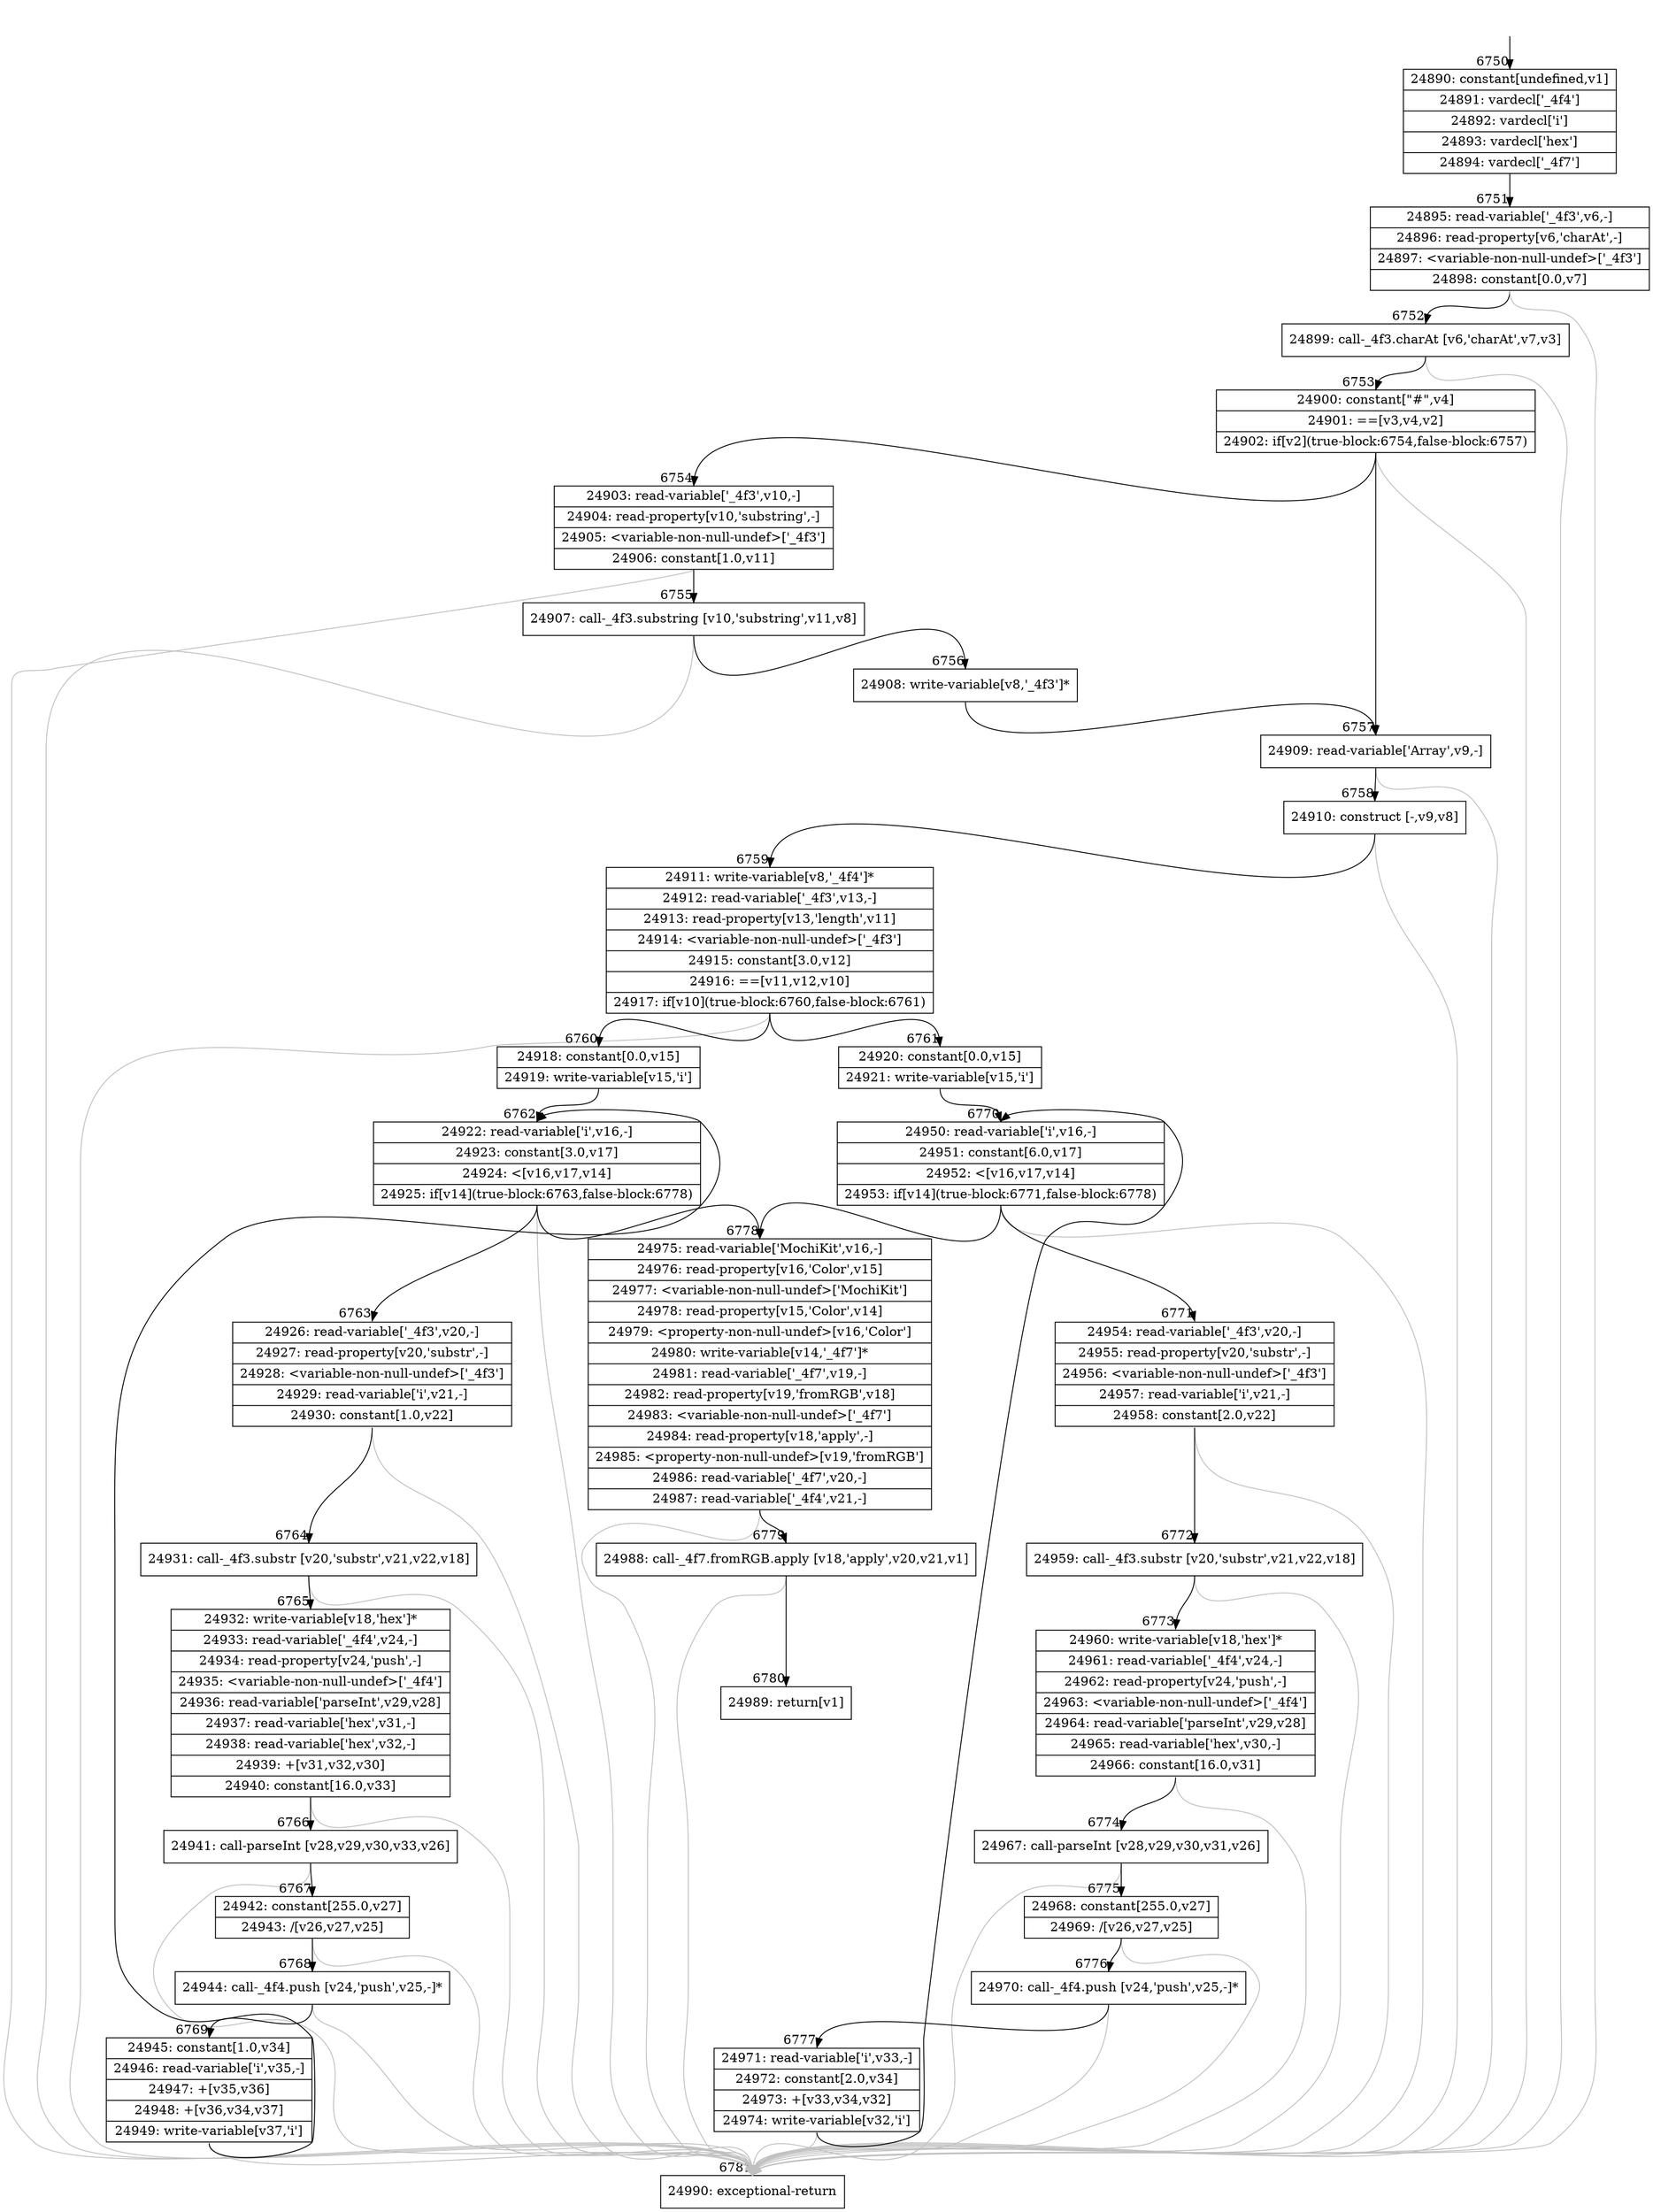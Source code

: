 digraph {
rankdir="TD"
BB_entry457[shape=none,label=""];
BB_entry457 -> BB6750 [tailport=s, headport=n, headlabel="    6750"]
BB6750 [shape=record label="{24890: constant[undefined,v1]|24891: vardecl['_4f4']|24892: vardecl['i']|24893: vardecl['hex']|24894: vardecl['_4f7']}" ] 
BB6750 -> BB6751 [tailport=s, headport=n, headlabel="      6751"]
BB6751 [shape=record label="{24895: read-variable['_4f3',v6,-]|24896: read-property[v6,'charAt',-]|24897: \<variable-non-null-undef\>['_4f3']|24898: constant[0.0,v7]}" ] 
BB6751 -> BB6752 [tailport=s, headport=n, headlabel="      6752"]
BB6751 -> BB6781 [tailport=s, headport=n, color=gray, headlabel="      6781"]
BB6752 [shape=record label="{24899: call-_4f3.charAt [v6,'charAt',v7,v3]}" ] 
BB6752 -> BB6753 [tailport=s, headport=n, headlabel="      6753"]
BB6752 -> BB6781 [tailport=s, headport=n, color=gray]
BB6753 [shape=record label="{24900: constant[\"#\",v4]|24901: ==[v3,v4,v2]|24902: if[v2](true-block:6754,false-block:6757)}" ] 
BB6753 -> BB6754 [tailport=s, headport=n, headlabel="      6754"]
BB6753 -> BB6757 [tailport=s, headport=n, headlabel="      6757"]
BB6753 -> BB6781 [tailport=s, headport=n, color=gray]
BB6754 [shape=record label="{24903: read-variable['_4f3',v10,-]|24904: read-property[v10,'substring',-]|24905: \<variable-non-null-undef\>['_4f3']|24906: constant[1.0,v11]}" ] 
BB6754 -> BB6755 [tailport=s, headport=n, headlabel="      6755"]
BB6754 -> BB6781 [tailport=s, headport=n, color=gray]
BB6755 [shape=record label="{24907: call-_4f3.substring [v10,'substring',v11,v8]}" ] 
BB6755 -> BB6756 [tailport=s, headport=n, headlabel="      6756"]
BB6755 -> BB6781 [tailport=s, headport=n, color=gray]
BB6756 [shape=record label="{24908: write-variable[v8,'_4f3']*}" ] 
BB6756 -> BB6757 [tailport=s, headport=n]
BB6757 [shape=record label="{24909: read-variable['Array',v9,-]}" ] 
BB6757 -> BB6758 [tailport=s, headport=n, headlabel="      6758"]
BB6757 -> BB6781 [tailport=s, headport=n, color=gray]
BB6758 [shape=record label="{24910: construct [-,v9,v8]}" ] 
BB6758 -> BB6759 [tailport=s, headport=n, headlabel="      6759"]
BB6758 -> BB6781 [tailport=s, headport=n, color=gray]
BB6759 [shape=record label="{24911: write-variable[v8,'_4f4']*|24912: read-variable['_4f3',v13,-]|24913: read-property[v13,'length',v11]|24914: \<variable-non-null-undef\>['_4f3']|24915: constant[3.0,v12]|24916: ==[v11,v12,v10]|24917: if[v10](true-block:6760,false-block:6761)}" ] 
BB6759 -> BB6760 [tailport=s, headport=n, headlabel="      6760"]
BB6759 -> BB6761 [tailport=s, headport=n, headlabel="      6761"]
BB6759 -> BB6781 [tailport=s, headport=n, color=gray]
BB6760 [shape=record label="{24918: constant[0.0,v15]|24919: write-variable[v15,'i']}" ] 
BB6760 -> BB6762 [tailport=s, headport=n, headlabel="      6762"]
BB6761 [shape=record label="{24920: constant[0.0,v15]|24921: write-variable[v15,'i']}" ] 
BB6761 -> BB6770 [tailport=s, headport=n, headlabel="      6770"]
BB6762 [shape=record label="{24922: read-variable['i',v16,-]|24923: constant[3.0,v17]|24924: \<[v16,v17,v14]|24925: if[v14](true-block:6763,false-block:6778)}" ] 
BB6762 -> BB6763 [tailport=s, headport=n, headlabel="      6763"]
BB6762 -> BB6778 [tailport=s, headport=n, headlabel="      6778"]
BB6762 -> BB6781 [tailport=s, headport=n, color=gray]
BB6763 [shape=record label="{24926: read-variable['_4f3',v20,-]|24927: read-property[v20,'substr',-]|24928: \<variable-non-null-undef\>['_4f3']|24929: read-variable['i',v21,-]|24930: constant[1.0,v22]}" ] 
BB6763 -> BB6764 [tailport=s, headport=n, headlabel="      6764"]
BB6763 -> BB6781 [tailport=s, headport=n, color=gray]
BB6764 [shape=record label="{24931: call-_4f3.substr [v20,'substr',v21,v22,v18]}" ] 
BB6764 -> BB6765 [tailport=s, headport=n, headlabel="      6765"]
BB6764 -> BB6781 [tailport=s, headport=n, color=gray]
BB6765 [shape=record label="{24932: write-variable[v18,'hex']*|24933: read-variable['_4f4',v24,-]|24934: read-property[v24,'push',-]|24935: \<variable-non-null-undef\>['_4f4']|24936: read-variable['parseInt',v29,v28]|24937: read-variable['hex',v31,-]|24938: read-variable['hex',v32,-]|24939: +[v31,v32,v30]|24940: constant[16.0,v33]}" ] 
BB6765 -> BB6766 [tailport=s, headport=n, headlabel="      6766"]
BB6765 -> BB6781 [tailport=s, headport=n, color=gray]
BB6766 [shape=record label="{24941: call-parseInt [v28,v29,v30,v33,v26]}" ] 
BB6766 -> BB6767 [tailport=s, headport=n, headlabel="      6767"]
BB6766 -> BB6781 [tailport=s, headport=n, color=gray]
BB6767 [shape=record label="{24942: constant[255.0,v27]|24943: /[v26,v27,v25]}" ] 
BB6767 -> BB6768 [tailport=s, headport=n, headlabel="      6768"]
BB6767 -> BB6781 [tailport=s, headport=n, color=gray]
BB6768 [shape=record label="{24944: call-_4f4.push [v24,'push',v25,-]*}" ] 
BB6768 -> BB6769 [tailport=s, headport=n, headlabel="      6769"]
BB6768 -> BB6781 [tailport=s, headport=n, color=gray]
BB6769 [shape=record label="{24945: constant[1.0,v34]|24946: read-variable['i',v35,-]|24947: +[v35,v36]|24948: +[v36,v34,v37]|24949: write-variable[v37,'i']}" ] 
BB6769 -> BB6762 [tailport=s, headport=n]
BB6769 -> BB6781 [tailport=s, headport=n, color=gray]
BB6770 [shape=record label="{24950: read-variable['i',v16,-]|24951: constant[6.0,v17]|24952: \<[v16,v17,v14]|24953: if[v14](true-block:6771,false-block:6778)}" ] 
BB6770 -> BB6771 [tailport=s, headport=n, headlabel="      6771"]
BB6770 -> BB6778 [tailport=s, headport=n]
BB6770 -> BB6781 [tailport=s, headport=n, color=gray]
BB6771 [shape=record label="{24954: read-variable['_4f3',v20,-]|24955: read-property[v20,'substr',-]|24956: \<variable-non-null-undef\>['_4f3']|24957: read-variable['i',v21,-]|24958: constant[2.0,v22]}" ] 
BB6771 -> BB6772 [tailport=s, headport=n, headlabel="      6772"]
BB6771 -> BB6781 [tailport=s, headport=n, color=gray]
BB6772 [shape=record label="{24959: call-_4f3.substr [v20,'substr',v21,v22,v18]}" ] 
BB6772 -> BB6773 [tailport=s, headport=n, headlabel="      6773"]
BB6772 -> BB6781 [tailport=s, headport=n, color=gray]
BB6773 [shape=record label="{24960: write-variable[v18,'hex']*|24961: read-variable['_4f4',v24,-]|24962: read-property[v24,'push',-]|24963: \<variable-non-null-undef\>['_4f4']|24964: read-variable['parseInt',v29,v28]|24965: read-variable['hex',v30,-]|24966: constant[16.0,v31]}" ] 
BB6773 -> BB6774 [tailport=s, headport=n, headlabel="      6774"]
BB6773 -> BB6781 [tailport=s, headport=n, color=gray]
BB6774 [shape=record label="{24967: call-parseInt [v28,v29,v30,v31,v26]}" ] 
BB6774 -> BB6775 [tailport=s, headport=n, headlabel="      6775"]
BB6774 -> BB6781 [tailport=s, headport=n, color=gray]
BB6775 [shape=record label="{24968: constant[255.0,v27]|24969: /[v26,v27,v25]}" ] 
BB6775 -> BB6776 [tailport=s, headport=n, headlabel="      6776"]
BB6775 -> BB6781 [tailport=s, headport=n, color=gray]
BB6776 [shape=record label="{24970: call-_4f4.push [v24,'push',v25,-]*}" ] 
BB6776 -> BB6777 [tailport=s, headport=n, headlabel="      6777"]
BB6776 -> BB6781 [tailport=s, headport=n, color=gray]
BB6777 [shape=record label="{24971: read-variable['i',v33,-]|24972: constant[2.0,v34]|24973: +[v33,v34,v32]|24974: write-variable[v32,'i']}" ] 
BB6777 -> BB6770 [tailport=s, headport=n]
BB6777 -> BB6781 [tailport=s, headport=n, color=gray]
BB6778 [shape=record label="{24975: read-variable['MochiKit',v16,-]|24976: read-property[v16,'Color',v15]|24977: \<variable-non-null-undef\>['MochiKit']|24978: read-property[v15,'Color',v14]|24979: \<property-non-null-undef\>[v16,'Color']|24980: write-variable[v14,'_4f7']*|24981: read-variable['_4f7',v19,-]|24982: read-property[v19,'fromRGB',v18]|24983: \<variable-non-null-undef\>['_4f7']|24984: read-property[v18,'apply',-]|24985: \<property-non-null-undef\>[v19,'fromRGB']|24986: read-variable['_4f7',v20,-]|24987: read-variable['_4f4',v21,-]}" ] 
BB6778 -> BB6779 [tailport=s, headport=n, headlabel="      6779"]
BB6778 -> BB6781 [tailport=s, headport=n, color=gray]
BB6779 [shape=record label="{24988: call-_4f7.fromRGB.apply [v18,'apply',v20,v21,v1]}" ] 
BB6779 -> BB6780 [tailport=s, headport=n, headlabel="      6780"]
BB6779 -> BB6781 [tailport=s, headport=n, color=gray]
BB6780 [shape=record label="{24989: return[v1]}" ] 
BB6781 [shape=record label="{24990: exceptional-return}" ] 
//#$~ 4780
}
